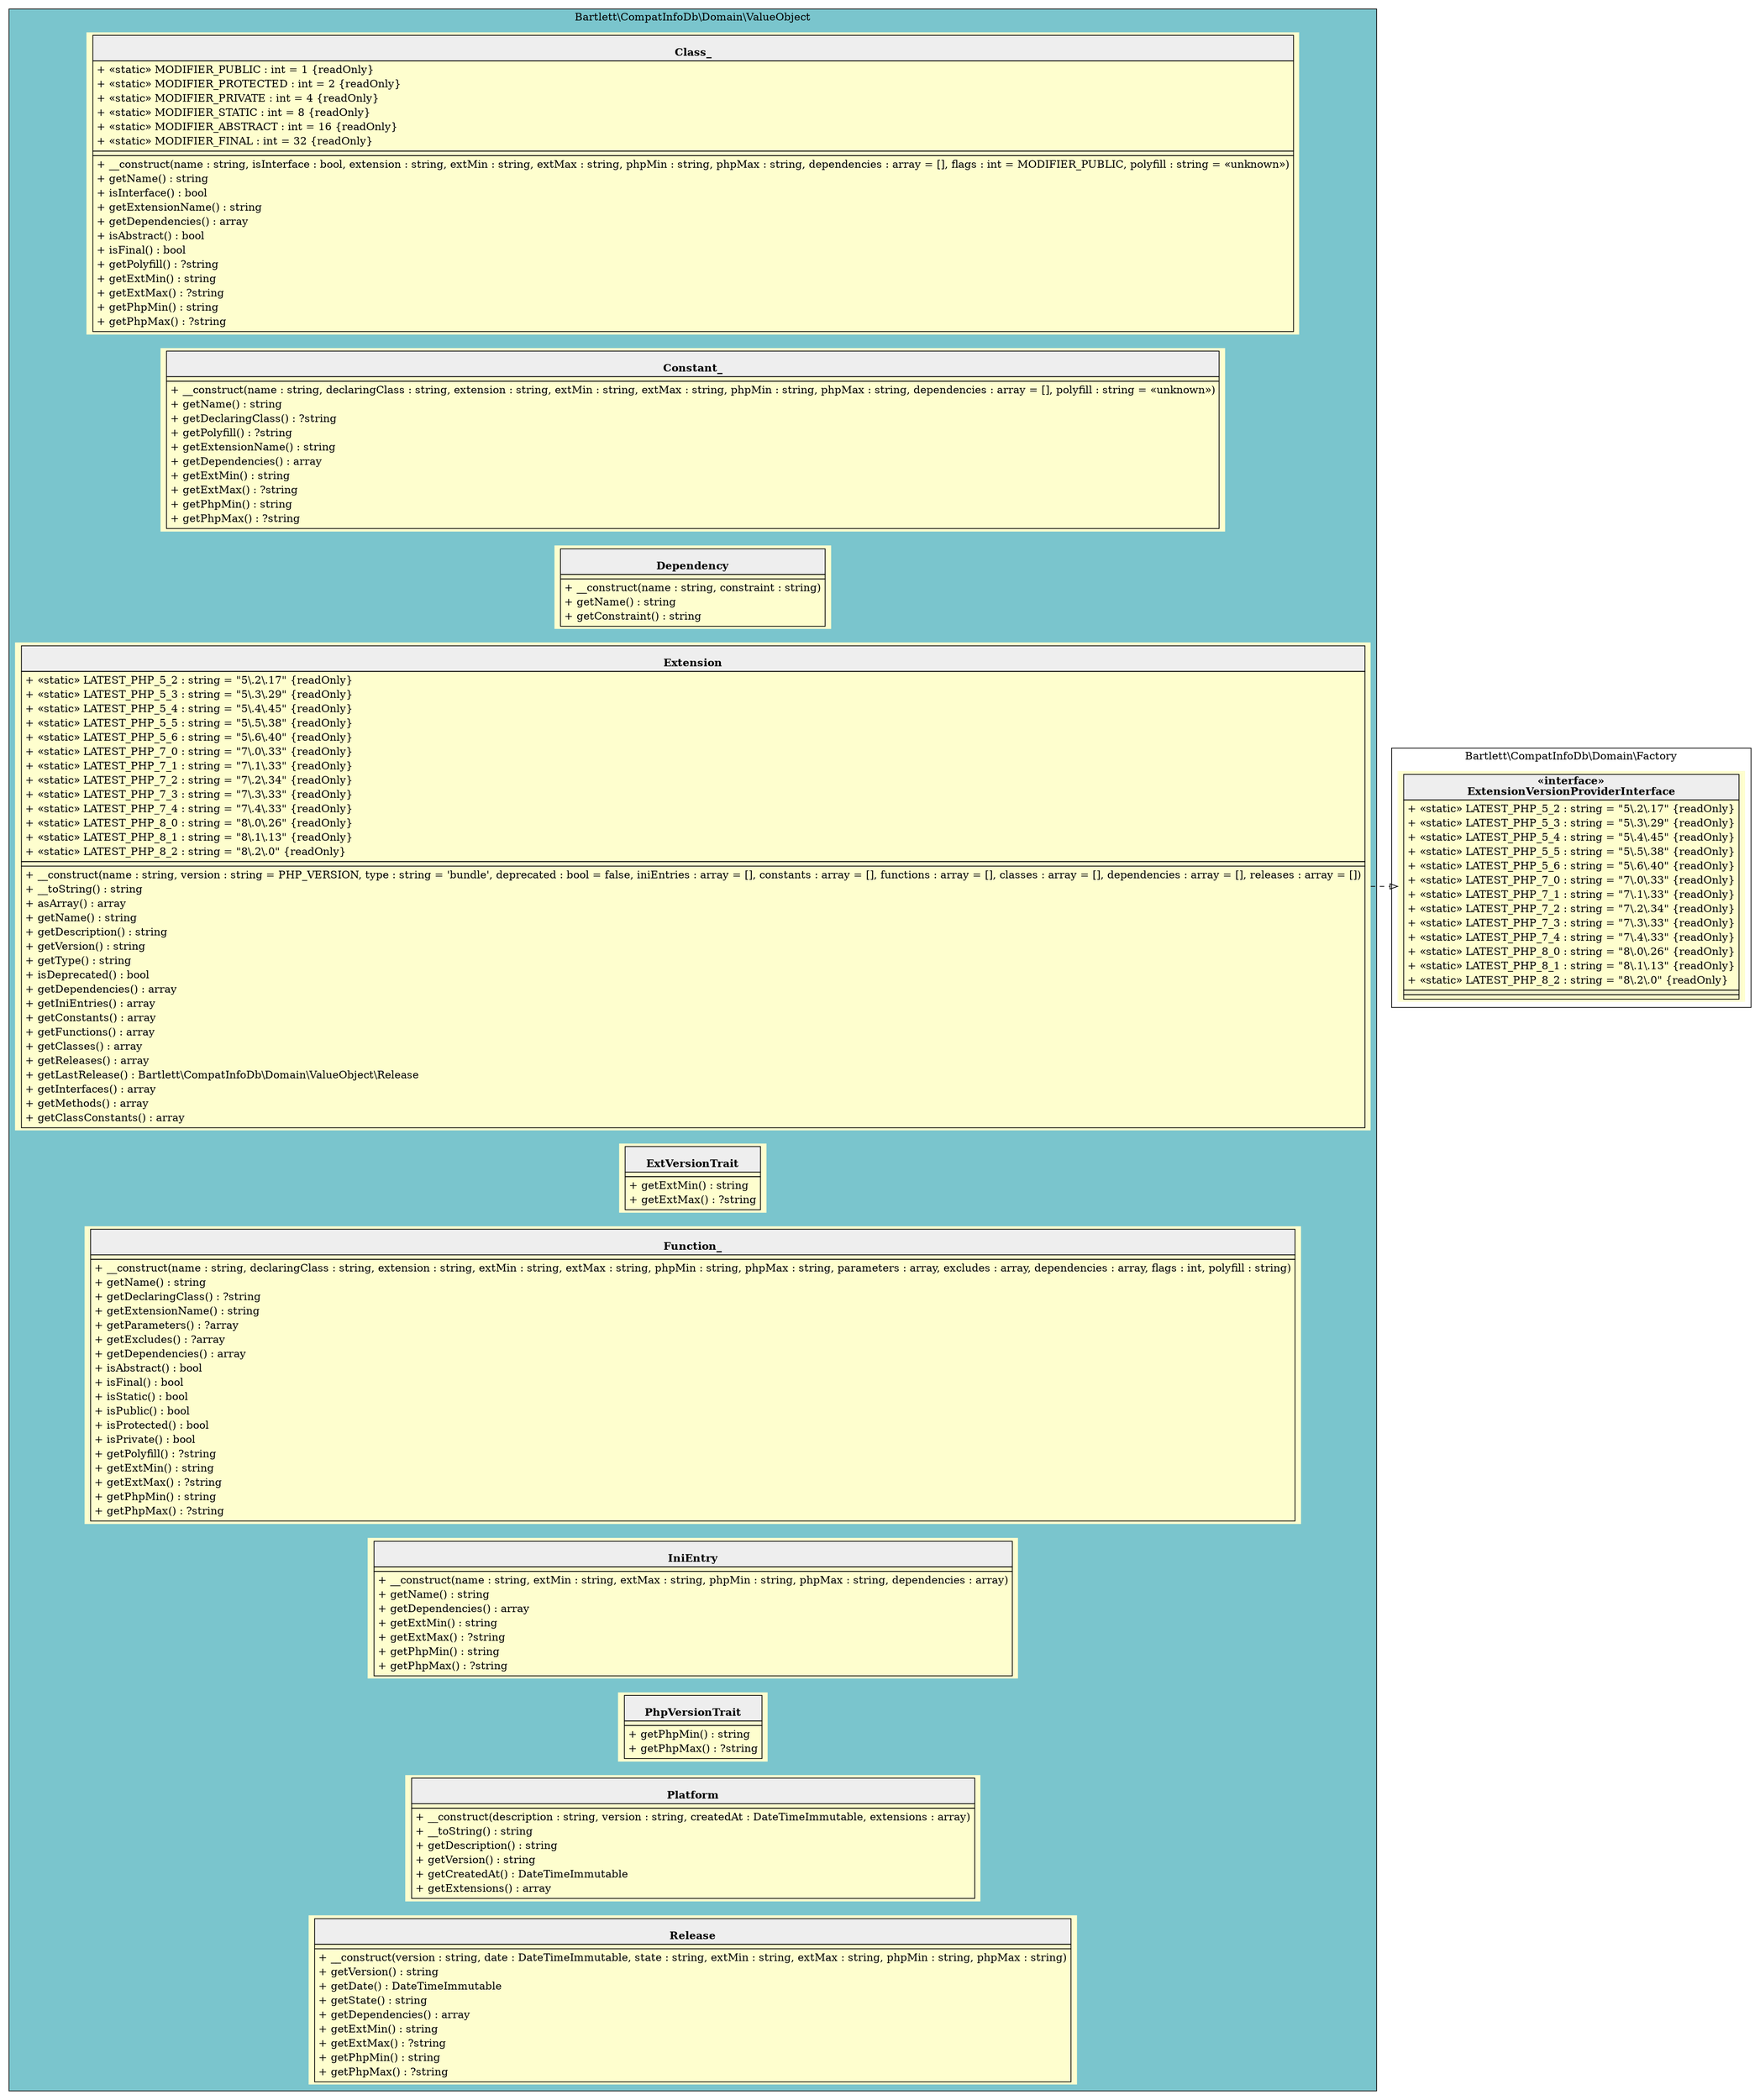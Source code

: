 digraph {
  graph [rankdir="LR" bgcolor="transparent"]
  node [fillcolor="#FEFECE" style="filled"]
  subgraph cluster_0 {
    graph [bgcolor="cadetblue3"]
    label = "Bartlett\\CompatInfoDb\\Domain\\ValueObject"
    "Bartlett\\CompatInfoDb\\Domain\\ValueObject\\Class_" [shape="none" label=<
<table cellspacing="0" border="0" cellborder="1">
    <tr><td bgcolor="#eeeeee"><b><br/>Class_</b></td></tr>
    <tr><td><table border="0" cellspacing="0" cellpadding="2">
    <tr><td align="left">+ «static» MODIFIER_PUBLIC : int = 1 {readOnly}</td></tr>
    <tr><td align="left">+ «static» MODIFIER_PROTECTED : int = 2 {readOnly}</td></tr>
    <tr><td align="left">+ «static» MODIFIER_PRIVATE : int = 4 {readOnly}</td></tr>
    <tr><td align="left">+ «static» MODIFIER_STATIC : int = 8 {readOnly}</td></tr>
    <tr><td align="left">+ «static» MODIFIER_ABSTRACT : int = 16 {readOnly}</td></tr>
    <tr><td align="left">+ «static» MODIFIER_FINAL : int = 32 {readOnly}</td></tr>
</table></td></tr>
    <tr><td></td></tr>
    <tr><td><table border="0" cellspacing="0" cellpadding="2">
    <tr><td align="left">+ __construct(name : string, isInterface : bool, extension : string, extMin : string, extMax : string, phpMin : string, phpMax : string, dependencies : array = [], flags : int = MODIFIER_PUBLIC, polyfill : string = «unknown»)</td></tr>
    <tr><td align="left">+ getName() : string</td></tr>
    <tr><td align="left">+ isInterface() : bool</td></tr>
    <tr><td align="left">+ getExtensionName() : string</td></tr>
    <tr><td align="left">+ getDependencies() : array</td></tr>
    <tr><td align="left">+ isAbstract() : bool</td></tr>
    <tr><td align="left">+ isFinal() : bool</td></tr>
    <tr><td align="left">+ getPolyfill() : ?string</td></tr>
    <tr><td align="left">+ getExtMin() : string</td></tr>
    <tr><td align="left">+ getExtMax() : ?string</td></tr>
    <tr><td align="left">+ getPhpMin() : string</td></tr>
    <tr><td align="left">+ getPhpMax() : ?string</td></tr>
</table></td></tr>
</table>>]
    "Bartlett\\CompatInfoDb\\Domain\\ValueObject\\Constant_" [shape="none" label=<
<table cellspacing="0" border="0" cellborder="1">
    <tr><td bgcolor="#eeeeee"><b><br/>Constant_</b></td></tr>
    <tr><td></td></tr>
    <tr><td><table border="0" cellspacing="0" cellpadding="2">
    <tr><td align="left">+ __construct(name : string, declaringClass : string, extension : string, extMin : string, extMax : string, phpMin : string, phpMax : string, dependencies : array = [], polyfill : string = «unknown»)</td></tr>
    <tr><td align="left">+ getName() : string</td></tr>
    <tr><td align="left">+ getDeclaringClass() : ?string</td></tr>
    <tr><td align="left">+ getPolyfill() : ?string</td></tr>
    <tr><td align="left">+ getExtensionName() : string</td></tr>
    <tr><td align="left">+ getDependencies() : array</td></tr>
    <tr><td align="left">+ getExtMin() : string</td></tr>
    <tr><td align="left">+ getExtMax() : ?string</td></tr>
    <tr><td align="left">+ getPhpMin() : string</td></tr>
    <tr><td align="left">+ getPhpMax() : ?string</td></tr>
</table></td></tr>
</table>>]
    "Bartlett\\CompatInfoDb\\Domain\\ValueObject\\Dependency" [shape="none" label=<
<table cellspacing="0" border="0" cellborder="1">
    <tr><td bgcolor="#eeeeee"><b><br/>Dependency</b></td></tr>
    <tr><td></td></tr>
    <tr><td><table border="0" cellspacing="0" cellpadding="2">
    <tr><td align="left">+ __construct(name : string, constraint : string)</td></tr>
    <tr><td align="left">+ getName() : string</td></tr>
    <tr><td align="left">+ getConstraint() : string</td></tr>
</table></td></tr>
</table>>]
    "Bartlett\\CompatInfoDb\\Domain\\ValueObject\\Extension" [shape="none" label=<
<table cellspacing="0" border="0" cellborder="1">
    <tr><td bgcolor="#eeeeee"><b><br/>Extension</b></td></tr>
    <tr><td><table border="0" cellspacing="0" cellpadding="2">
    <tr><td align="left">+ «static» LATEST_PHP_5_2 : string = "5\.2\.17" {readOnly}</td></tr>
    <tr><td align="left">+ «static» LATEST_PHP_5_3 : string = "5\.3\.29" {readOnly}</td></tr>
    <tr><td align="left">+ «static» LATEST_PHP_5_4 : string = "5\.4\.45" {readOnly}</td></tr>
    <tr><td align="left">+ «static» LATEST_PHP_5_5 : string = "5\.5\.38" {readOnly}</td></tr>
    <tr><td align="left">+ «static» LATEST_PHP_5_6 : string = "5\.6\.40" {readOnly}</td></tr>
    <tr><td align="left">+ «static» LATEST_PHP_7_0 : string = "7\.0\.33" {readOnly}</td></tr>
    <tr><td align="left">+ «static» LATEST_PHP_7_1 : string = "7\.1\.33" {readOnly}</td></tr>
    <tr><td align="left">+ «static» LATEST_PHP_7_2 : string = "7\.2\.34" {readOnly}</td></tr>
    <tr><td align="left">+ «static» LATEST_PHP_7_3 : string = "7\.3\.33" {readOnly}</td></tr>
    <tr><td align="left">+ «static» LATEST_PHP_7_4 : string = "7\.4\.33" {readOnly}</td></tr>
    <tr><td align="left">+ «static» LATEST_PHP_8_0 : string = "8\.0\.26" {readOnly}</td></tr>
    <tr><td align="left">+ «static» LATEST_PHP_8_1 : string = "8\.1\.13" {readOnly}</td></tr>
    <tr><td align="left">+ «static» LATEST_PHP_8_2 : string = "8\.2\.0" {readOnly}</td></tr>
</table></td></tr>
    <tr><td></td></tr>
    <tr><td><table border="0" cellspacing="0" cellpadding="2">
    <tr><td align="left">+ __construct(name : string, version : string = PHP_VERSION, type : string = 'bundle', deprecated : bool = false, iniEntries : array = [], constants : array = [], functions : array = [], classes : array = [], dependencies : array = [], releases : array = [])</td></tr>
    <tr><td align="left">+ __toString() : string</td></tr>
    <tr><td align="left">+ asArray() : array</td></tr>
    <tr><td align="left">+ getName() : string</td></tr>
    <tr><td align="left">+ getDescription() : string</td></tr>
    <tr><td align="left">+ getVersion() : string</td></tr>
    <tr><td align="left">+ getType() : string</td></tr>
    <tr><td align="left">+ isDeprecated() : bool</td></tr>
    <tr><td align="left">+ getDependencies() : array</td></tr>
    <tr><td align="left">+ getIniEntries() : array</td></tr>
    <tr><td align="left">+ getConstants() : array</td></tr>
    <tr><td align="left">+ getFunctions() : array</td></tr>
    <tr><td align="left">+ getClasses() : array</td></tr>
    <tr><td align="left">+ getReleases() : array</td></tr>
    <tr><td align="left">+ getLastRelease() : Bartlett\\CompatInfoDb\\Domain\\ValueObject\\Release</td></tr>
    <tr><td align="left">+ getInterfaces() : array</td></tr>
    <tr><td align="left">+ getMethods() : array</td></tr>
    <tr><td align="left">+ getClassConstants() : array</td></tr>
</table></td></tr>
</table>>]
    "Bartlett\\CompatInfoDb\\Domain\\ValueObject\\ExtVersionTrait" [shape="none" label=<
<table cellspacing="0" border="0" cellborder="1">
    <tr><td bgcolor="#eeeeee"><b><br/>ExtVersionTrait</b></td></tr>
    <tr><td></td></tr>
    <tr><td><table border="0" cellspacing="0" cellpadding="2">
    <tr><td align="left">+ getExtMin() : string</td></tr>
    <tr><td align="left">+ getExtMax() : ?string</td></tr>
</table></td></tr>
</table>>]
    "Bartlett\\CompatInfoDb\\Domain\\ValueObject\\Function_" [shape="none" label=<
<table cellspacing="0" border="0" cellborder="1">
    <tr><td bgcolor="#eeeeee"><b><br/>Function_</b></td></tr>
    <tr><td></td></tr>
    <tr><td><table border="0" cellspacing="0" cellpadding="2">
    <tr><td align="left">+ __construct(name : string, declaringClass : string, extension : string, extMin : string, extMax : string, phpMin : string, phpMax : string, parameters : array, excludes : array, dependencies : array, flags : int, polyfill : string)</td></tr>
    <tr><td align="left">+ getName() : string</td></tr>
    <tr><td align="left">+ getDeclaringClass() : ?string</td></tr>
    <tr><td align="left">+ getExtensionName() : string</td></tr>
    <tr><td align="left">+ getParameters() : ?array</td></tr>
    <tr><td align="left">+ getExcludes() : ?array</td></tr>
    <tr><td align="left">+ getDependencies() : array</td></tr>
    <tr><td align="left">+ isAbstract() : bool</td></tr>
    <tr><td align="left">+ isFinal() : bool</td></tr>
    <tr><td align="left">+ isStatic() : bool</td></tr>
    <tr><td align="left">+ isPublic() : bool</td></tr>
    <tr><td align="left">+ isProtected() : bool</td></tr>
    <tr><td align="left">+ isPrivate() : bool</td></tr>
    <tr><td align="left">+ getPolyfill() : ?string</td></tr>
    <tr><td align="left">+ getExtMin() : string</td></tr>
    <tr><td align="left">+ getExtMax() : ?string</td></tr>
    <tr><td align="left">+ getPhpMin() : string</td></tr>
    <tr><td align="left">+ getPhpMax() : ?string</td></tr>
</table></td></tr>
</table>>]
    "Bartlett\\CompatInfoDb\\Domain\\ValueObject\\IniEntry" [shape="none" label=<
<table cellspacing="0" border="0" cellborder="1">
    <tr><td bgcolor="#eeeeee"><b><br/>IniEntry</b></td></tr>
    <tr><td></td></tr>
    <tr><td><table border="0" cellspacing="0" cellpadding="2">
    <tr><td align="left">+ __construct(name : string, extMin : string, extMax : string, phpMin : string, phpMax : string, dependencies : array)</td></tr>
    <tr><td align="left">+ getName() : string</td></tr>
    <tr><td align="left">+ getDependencies() : array</td></tr>
    <tr><td align="left">+ getExtMin() : string</td></tr>
    <tr><td align="left">+ getExtMax() : ?string</td></tr>
    <tr><td align="left">+ getPhpMin() : string</td></tr>
    <tr><td align="left">+ getPhpMax() : ?string</td></tr>
</table></td></tr>
</table>>]
    "Bartlett\\CompatInfoDb\\Domain\\ValueObject\\PhpVersionTrait" [shape="none" label=<
<table cellspacing="0" border="0" cellborder="1">
    <tr><td bgcolor="#eeeeee"><b><br/>PhpVersionTrait</b></td></tr>
    <tr><td></td></tr>
    <tr><td><table border="0" cellspacing="0" cellpadding="2">
    <tr><td align="left">+ getPhpMin() : string</td></tr>
    <tr><td align="left">+ getPhpMax() : ?string</td></tr>
</table></td></tr>
</table>>]
    "Bartlett\\CompatInfoDb\\Domain\\ValueObject\\Platform" [shape="none" label=<
<table cellspacing="0" border="0" cellborder="1">
    <tr><td bgcolor="#eeeeee"><b><br/>Platform</b></td></tr>
    <tr><td></td></tr>
    <tr><td><table border="0" cellspacing="0" cellpadding="2">
    <tr><td align="left">+ __construct(description : string, version : string, createdAt : DateTimeImmutable, extensions : array)</td></tr>
    <tr><td align="left">+ __toString() : string</td></tr>
    <tr><td align="left">+ getDescription() : string</td></tr>
    <tr><td align="left">+ getVersion() : string</td></tr>
    <tr><td align="left">+ getCreatedAt() : DateTimeImmutable</td></tr>
    <tr><td align="left">+ getExtensions() : array</td></tr>
</table></td></tr>
</table>>]
    "Bartlett\\CompatInfoDb\\Domain\\ValueObject\\Release" [shape="none" label=<
<table cellspacing="0" border="0" cellborder="1">
    <tr><td bgcolor="#eeeeee"><b><br/>Release</b></td></tr>
    <tr><td></td></tr>
    <tr><td><table border="0" cellspacing="0" cellpadding="2">
    <tr><td align="left">+ __construct(version : string, date : DateTimeImmutable, state : string, extMin : string, extMax : string, phpMin : string, phpMax : string)</td></tr>
    <tr><td align="left">+ getVersion() : string</td></tr>
    <tr><td align="left">+ getDate() : DateTimeImmutable</td></tr>
    <tr><td align="left">+ getState() : string</td></tr>
    <tr><td align="left">+ getDependencies() : array</td></tr>
    <tr><td align="left">+ getExtMin() : string</td></tr>
    <tr><td align="left">+ getExtMax() : ?string</td></tr>
    <tr><td align="left">+ getPhpMin() : string</td></tr>
    <tr><td align="left">+ getPhpMax() : ?string</td></tr>
</table></td></tr>
</table>>]
  }
  subgraph cluster_1 {
    label = "Bartlett\\CompatInfoDb\\Domain\\Factory"
    "Bartlett\\CompatInfoDb\\Domain\\Factory\\ExtensionVersionProviderInterface" [shape="none" label=<
<table cellspacing="0" border="0" cellborder="1">
    <tr><td bgcolor="#eeeeee"><b>«interface»<br/>ExtensionVersionProviderInterface</b></td></tr>
    <tr><td><table border="0" cellspacing="0" cellpadding="2">
    <tr><td align="left">+ «static» LATEST_PHP_5_2 : string = "5\.2\.17" {readOnly}</td></tr>
    <tr><td align="left">+ «static» LATEST_PHP_5_3 : string = "5\.3\.29" {readOnly}</td></tr>
    <tr><td align="left">+ «static» LATEST_PHP_5_4 : string = "5\.4\.45" {readOnly}</td></tr>
    <tr><td align="left">+ «static» LATEST_PHP_5_5 : string = "5\.5\.38" {readOnly}</td></tr>
    <tr><td align="left">+ «static» LATEST_PHP_5_6 : string = "5\.6\.40" {readOnly}</td></tr>
    <tr><td align="left">+ «static» LATEST_PHP_7_0 : string = "7\.0\.33" {readOnly}</td></tr>
    <tr><td align="left">+ «static» LATEST_PHP_7_1 : string = "7\.1\.33" {readOnly}</td></tr>
    <tr><td align="left">+ «static» LATEST_PHP_7_2 : string = "7\.2\.34" {readOnly}</td></tr>
    <tr><td align="left">+ «static» LATEST_PHP_7_3 : string = "7\.3\.33" {readOnly}</td></tr>
    <tr><td align="left">+ «static» LATEST_PHP_7_4 : string = "7\.4\.33" {readOnly}</td></tr>
    <tr><td align="left">+ «static» LATEST_PHP_8_0 : string = "8\.0\.26" {readOnly}</td></tr>
    <tr><td align="left">+ «static» LATEST_PHP_8_1 : string = "8\.1\.13" {readOnly}</td></tr>
    <tr><td align="left">+ «static» LATEST_PHP_8_2 : string = "8\.2\.0" {readOnly}</td></tr>
</table></td></tr>
    <tr><td></td></tr>
    <tr><td></td></tr>
</table>>]
  }
  "Bartlett\\CompatInfoDb\\Domain\\ValueObject\\Extension" -> "Bartlett\\CompatInfoDb\\Domain\\Factory\\ExtensionVersionProviderInterface" [arrowhead="empty" style="dashed"]
}
